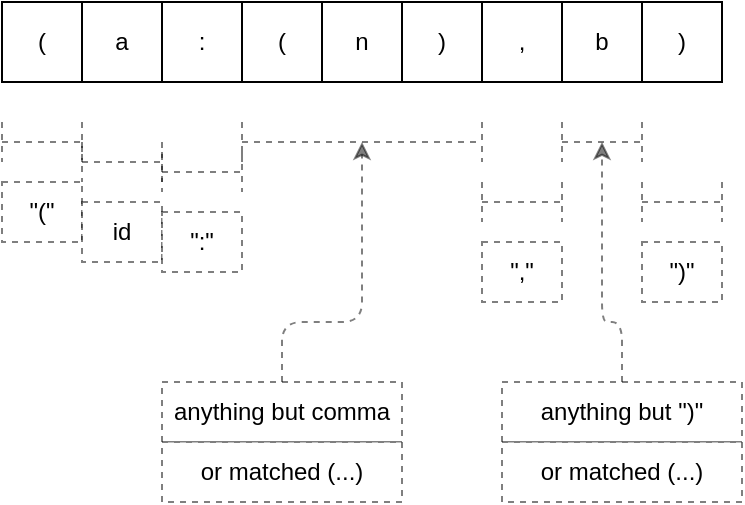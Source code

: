 <mxfile version="21.5.1" type="device">
  <diagram name="Page-1" id="MJI8sUdxpGJsQFdSlIbu">
    <mxGraphModel dx="783" dy="616" grid="1" gridSize="10" guides="1" tooltips="1" connect="1" arrows="1" fold="1" page="1" pageScale="1" pageWidth="1100" pageHeight="850" math="0" shadow="0">
      <root>
        <mxCell id="0" />
        <mxCell id="1" parent="0" />
        <mxCell id="hlDN8Y3_bzarKd7Lbt0Z-1" value="(" style="rounded=0;whiteSpace=wrap;html=1;" parent="1" vertex="1">
          <mxGeometry x="120" y="80" width="40" height="40" as="geometry" />
        </mxCell>
        <mxCell id="hlDN8Y3_bzarKd7Lbt0Z-2" value="a" style="rounded=0;whiteSpace=wrap;html=1;" parent="1" vertex="1">
          <mxGeometry x="160" y="80" width="40" height="40" as="geometry" />
        </mxCell>
        <mxCell id="hlDN8Y3_bzarKd7Lbt0Z-3" value=":" style="rounded=0;whiteSpace=wrap;html=1;" parent="1" vertex="1">
          <mxGeometry x="200" y="80" width="40" height="40" as="geometry" />
        </mxCell>
        <mxCell id="hlDN8Y3_bzarKd7Lbt0Z-4" value="(" style="rounded=0;whiteSpace=wrap;html=1;" parent="1" vertex="1">
          <mxGeometry x="240" y="80" width="40" height="40" as="geometry" />
        </mxCell>
        <mxCell id="hlDN8Y3_bzarKd7Lbt0Z-5" value="n" style="rounded=0;whiteSpace=wrap;html=1;" parent="1" vertex="1">
          <mxGeometry x="280" y="80" width="40" height="40" as="geometry" />
        </mxCell>
        <mxCell id="hlDN8Y3_bzarKd7Lbt0Z-6" value=")" style="rounded=0;whiteSpace=wrap;html=1;" parent="1" vertex="1">
          <mxGeometry x="320" y="80" width="40" height="40" as="geometry" />
        </mxCell>
        <mxCell id="hlDN8Y3_bzarKd7Lbt0Z-7" value="," style="rounded=0;whiteSpace=wrap;html=1;" parent="1" vertex="1">
          <mxGeometry x="360" y="80" width="40" height="40" as="geometry" />
        </mxCell>
        <mxCell id="hlDN8Y3_bzarKd7Lbt0Z-8" value="b" style="rounded=0;whiteSpace=wrap;html=1;" parent="1" vertex="1">
          <mxGeometry x="400" y="80" width="40" height="40" as="geometry" />
        </mxCell>
        <mxCell id="hlDN8Y3_bzarKd7Lbt0Z-9" value=")" style="rounded=0;whiteSpace=wrap;html=1;" parent="1" vertex="1">
          <mxGeometry x="440" y="80" width="40" height="40" as="geometry" />
        </mxCell>
        <mxCell id="hlDN8Y3_bzarKd7Lbt0Z-10" value="" style="shape=crossbar;whiteSpace=wrap;html=1;rounded=1;opacity=50;dashed=1;" parent="1" vertex="1">
          <mxGeometry x="240" y="140" width="120" height="20" as="geometry" />
        </mxCell>
        <mxCell id="hlDN8Y3_bzarKd7Lbt0Z-27" style="edgeStyle=orthogonalEdgeStyle;rounded=1;orthogonalLoop=1;jettySize=auto;html=1;exitX=0.5;exitY=0;exitDx=0;exitDy=0;entryX=0.5;entryY=0.5;entryDx=0;entryDy=0;entryPerimeter=0;opacity=50;dashed=1;" parent="1" source="hlDN8Y3_bzarKd7Lbt0Z-11" target="hlDN8Y3_bzarKd7Lbt0Z-10" edge="1">
          <mxGeometry relative="1" as="geometry">
            <Array as="points">
              <mxPoint x="260" y="240" />
              <mxPoint x="300" y="240" />
            </Array>
          </mxGeometry>
        </mxCell>
        <mxCell id="hlDN8Y3_bzarKd7Lbt0Z-11" value="anything but comma" style="rounded=0;whiteSpace=wrap;html=1;dashed=1;opacity=50;" parent="1" vertex="1">
          <mxGeometry x="200" y="270" width="120" height="30" as="geometry" />
        </mxCell>
        <mxCell id="hlDN8Y3_bzarKd7Lbt0Z-13" value="or matched (...)" style="rounded=0;whiteSpace=wrap;html=1;dashed=1;opacity=50;" parent="1" vertex="1">
          <mxGeometry x="200" y="300" width="120" height="30" as="geometry" />
        </mxCell>
        <mxCell id="hlDN8Y3_bzarKd7Lbt0Z-17" value="" style="shape=crossbar;whiteSpace=wrap;html=1;rounded=1;dashed=1;opacity=50;" parent="1" vertex="1">
          <mxGeometry x="360" y="170" width="40" height="20" as="geometry" />
        </mxCell>
        <mxCell id="hlDN8Y3_bzarKd7Lbt0Z-18" value="&quot;,&quot;" style="rounded=0;whiteSpace=wrap;html=1;dashed=1;opacity=50;" parent="1" vertex="1">
          <mxGeometry x="360" y="200" width="40" height="30" as="geometry" />
        </mxCell>
        <mxCell id="hlDN8Y3_bzarKd7Lbt0Z-20" value="" style="shape=crossbar;whiteSpace=wrap;html=1;rounded=1;opacity=50;dashed=1;" parent="1" vertex="1">
          <mxGeometry x="400" y="140" width="40" height="20" as="geometry" />
        </mxCell>
        <mxCell id="hlDN8Y3_bzarKd7Lbt0Z-26" style="edgeStyle=orthogonalEdgeStyle;rounded=1;orthogonalLoop=1;jettySize=auto;html=1;exitX=0.5;exitY=0;exitDx=0;exitDy=0;entryX=0.5;entryY=0.5;entryDx=0;entryDy=0;entryPerimeter=0;opacity=50;dashed=1;" parent="1" source="hlDN8Y3_bzarKd7Lbt0Z-21" target="hlDN8Y3_bzarKd7Lbt0Z-20" edge="1">
          <mxGeometry relative="1" as="geometry">
            <Array as="points">
              <mxPoint x="430" y="240" />
              <mxPoint x="420" y="240" />
            </Array>
          </mxGeometry>
        </mxCell>
        <mxCell id="hlDN8Y3_bzarKd7Lbt0Z-21" value="anything but &quot;)&quot;" style="rounded=0;whiteSpace=wrap;html=1;dashed=1;opacity=50;" parent="1" vertex="1">
          <mxGeometry x="370" y="270" width="120" height="30" as="geometry" />
        </mxCell>
        <mxCell id="hlDN8Y3_bzarKd7Lbt0Z-22" value="or matched (...)" style="rounded=0;whiteSpace=wrap;html=1;dashed=1;opacity=50;" parent="1" vertex="1">
          <mxGeometry x="370" y="300" width="120" height="30" as="geometry" />
        </mxCell>
        <mxCell id="hlDN8Y3_bzarKd7Lbt0Z-24" value="" style="shape=crossbar;whiteSpace=wrap;html=1;rounded=1;dashed=1;opacity=50;" parent="1" vertex="1">
          <mxGeometry x="440" y="170" width="40" height="20" as="geometry" />
        </mxCell>
        <mxCell id="hlDN8Y3_bzarKd7Lbt0Z-25" value="&quot;)&quot;" style="rounded=0;whiteSpace=wrap;html=1;dashed=1;opacity=50;" parent="1" vertex="1">
          <mxGeometry x="440" y="200" width="40" height="30" as="geometry" />
        </mxCell>
        <mxCell id="hlDN8Y3_bzarKd7Lbt0Z-28" value="" style="shape=crossbar;whiteSpace=wrap;html=1;rounded=1;opacity=50;dashed=1;" parent="1" vertex="1">
          <mxGeometry x="120" y="140" width="40" height="20" as="geometry" />
        </mxCell>
        <mxCell id="hlDN8Y3_bzarKd7Lbt0Z-29" value="&quot;(&quot;" style="rounded=0;whiteSpace=wrap;html=1;dashed=1;opacity=50;" parent="1" vertex="1">
          <mxGeometry x="120" y="170" width="40" height="30" as="geometry" />
        </mxCell>
        <mxCell id="hlDN8Y3_bzarKd7Lbt0Z-30" value="" style="shape=crossbar;whiteSpace=wrap;html=1;rounded=1;opacity=50;dashed=1;" parent="1" vertex="1">
          <mxGeometry x="160" y="150" width="40" height="20" as="geometry" />
        </mxCell>
        <mxCell id="hlDN8Y3_bzarKd7Lbt0Z-31" value="id" style="rounded=0;whiteSpace=wrap;html=1;dashed=1;opacity=50;" parent="1" vertex="1">
          <mxGeometry x="160" y="180" width="40" height="30" as="geometry" />
        </mxCell>
        <mxCell id="hlDN8Y3_bzarKd7Lbt0Z-32" value="" style="shape=crossbar;whiteSpace=wrap;html=1;rounded=1;opacity=50;dashed=1;" parent="1" vertex="1">
          <mxGeometry x="200" y="155" width="40" height="20" as="geometry" />
        </mxCell>
        <mxCell id="hlDN8Y3_bzarKd7Lbt0Z-33" value="&quot;:&quot;" style="rounded=0;whiteSpace=wrap;html=1;dashed=1;opacity=50;" parent="1" vertex="1">
          <mxGeometry x="200" y="185" width="40" height="30" as="geometry" />
        </mxCell>
      </root>
    </mxGraphModel>
  </diagram>
</mxfile>
